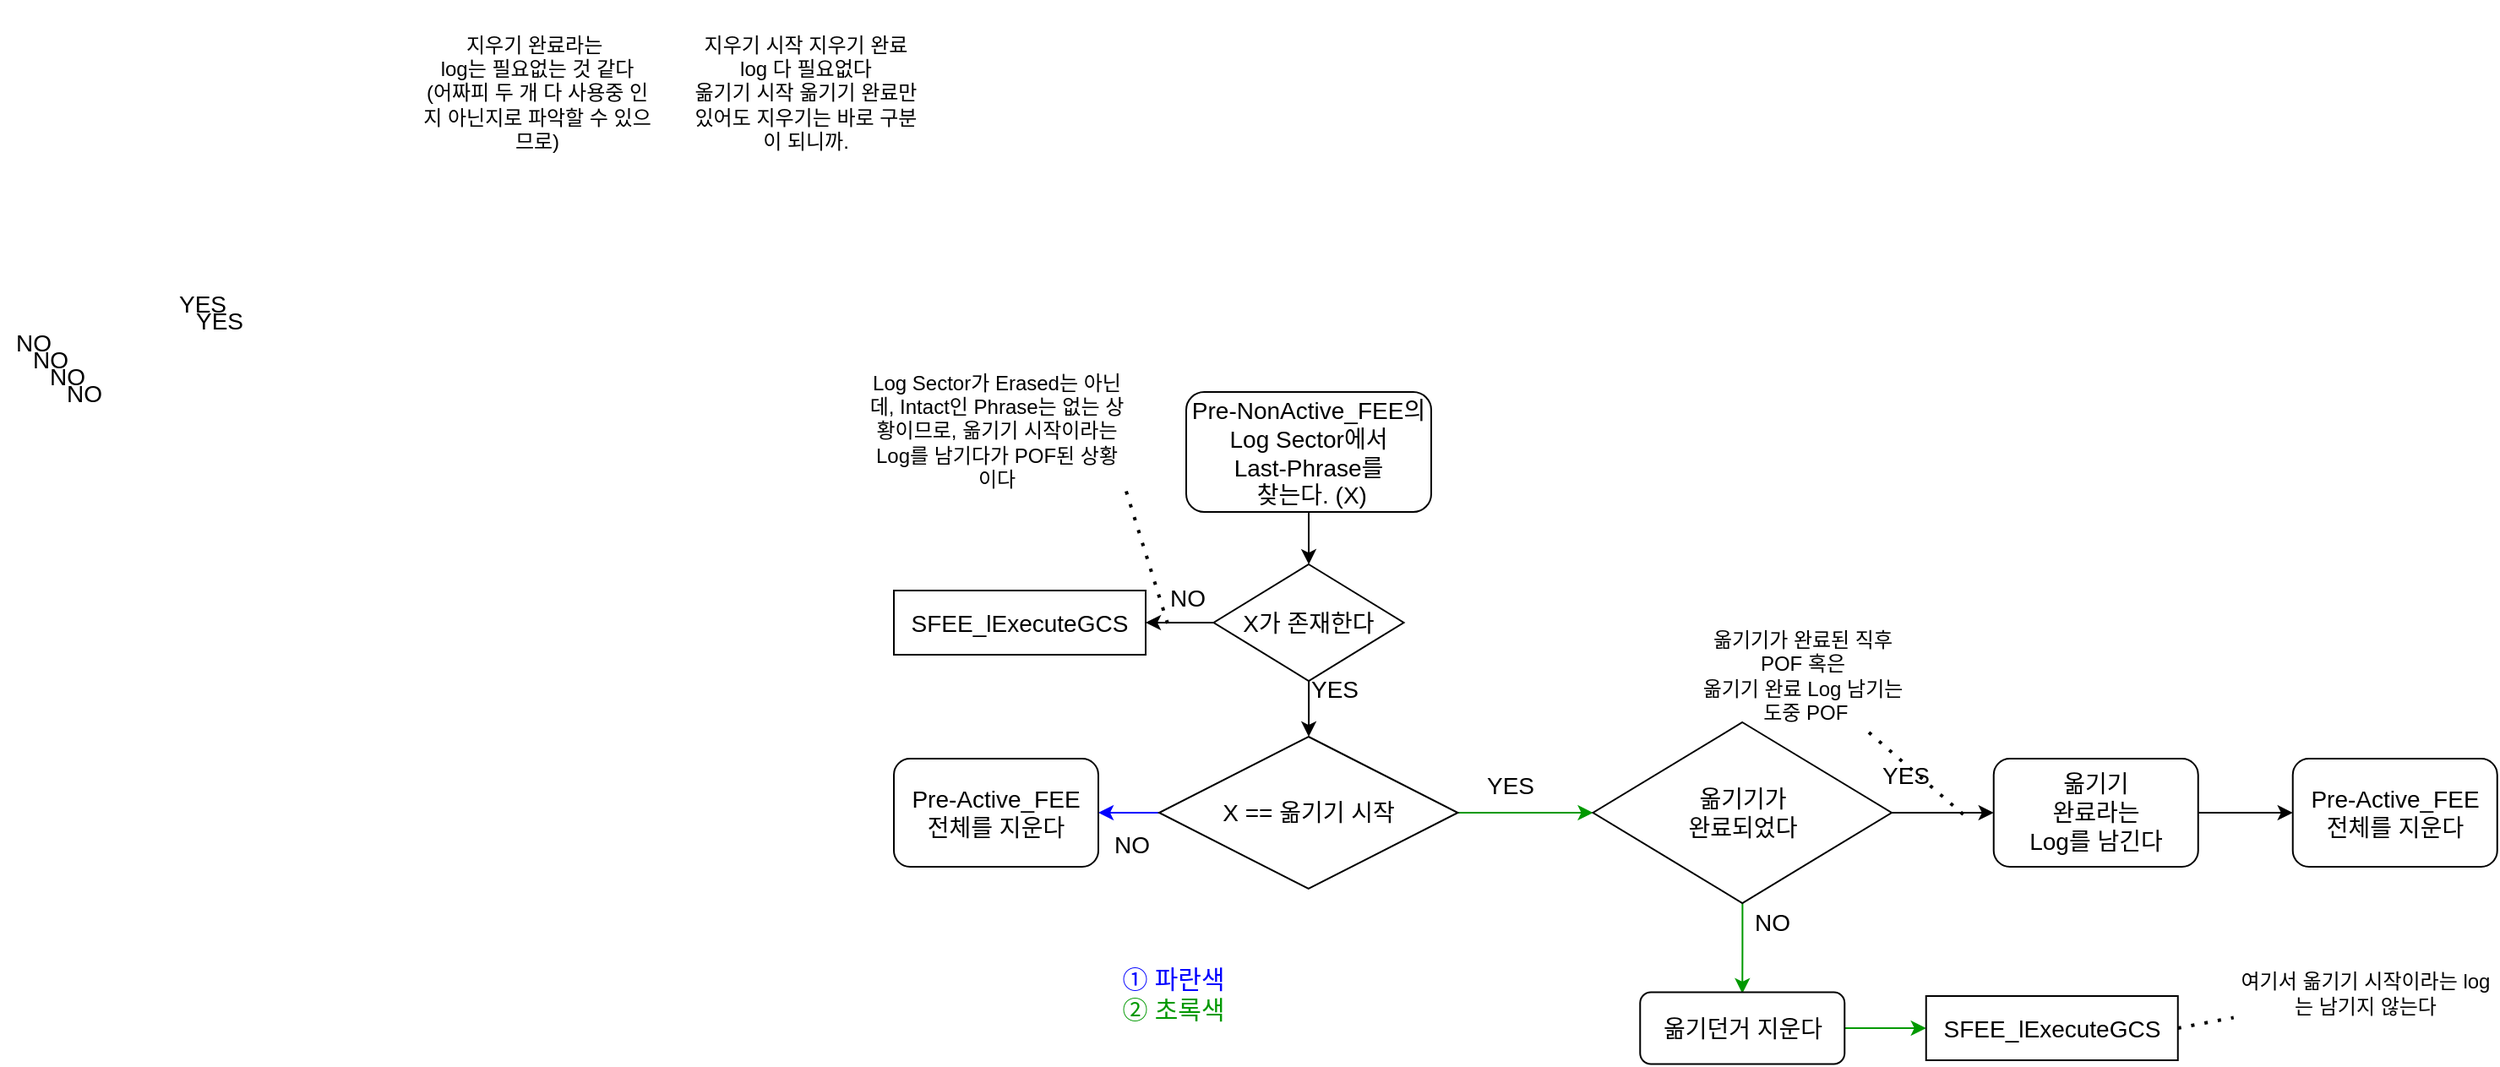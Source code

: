 <mxfile version="13.8.0" type="github"><diagram id="krrqjBzlSrUryOW8FQuu" name="Page-1"><mxGraphModel dx="1822" dy="1146" grid="0" gridSize="10" guides="1" tooltips="1" connect="1" arrows="1" fold="1" page="0" pageScale="1" pageWidth="827" pageHeight="1169" math="0" shadow="0"><root><mxCell id="0"/><mxCell id="1" parent="0"/><mxCell id="M0pf_6t280WCcvNQILaF-3" value="" style="edgeStyle=orthogonalEdgeStyle;rounded=0;orthogonalLoop=1;jettySize=auto;html=1;" parent="1" source="M0pf_6t280WCcvNQILaF-1" target="M0pf_6t280WCcvNQILaF-2" edge="1"><mxGeometry relative="1" as="geometry"/></mxCell><mxCell id="M0pf_6t280WCcvNQILaF-1" value="&lt;font style=&quot;font-size: 14px&quot;&gt;Pre-NonActive_FEE의 Log Sector에서 &lt;br&gt;Last-Phrase를&lt;br&gt;&amp;nbsp;찾는다. (X)&lt;/font&gt;" style="rounded=1;whiteSpace=wrap;html=1;" parent="1" vertex="1"><mxGeometry x="302" y="92" width="145" height="71" as="geometry"/></mxCell><mxCell id="EcoVSml5uWuhjAhN6Zq2-1" value="" style="edgeStyle=orthogonalEdgeStyle;rounded=0;orthogonalLoop=1;jettySize=auto;html=1;" parent="1" source="M0pf_6t280WCcvNQILaF-2" target="M0pf_6t280WCcvNQILaF-4" edge="1"><mxGeometry relative="1" as="geometry"/></mxCell><mxCell id="EcoVSml5uWuhjAhN6Zq2-4" value="" style="edgeStyle=orthogonalEdgeStyle;rounded=0;orthogonalLoop=1;jettySize=auto;html=1;" parent="1" source="M0pf_6t280WCcvNQILaF-2" edge="1"><mxGeometry relative="1" as="geometry"><mxPoint x="374.5" y="296.003" as="targetPoint"/></mxGeometry></mxCell><mxCell id="M0pf_6t280WCcvNQILaF-2" value="&lt;font style=&quot;font-size: 14px&quot;&gt;X가 존재한다&lt;/font&gt;" style="rhombus;whiteSpace=wrap;html=1;" parent="1" vertex="1"><mxGeometry x="318.25" y="194" width="112.5" height="69" as="geometry"/></mxCell><mxCell id="M0pf_6t280WCcvNQILaF-4" value="&lt;font style=&quot;font-size: 14px&quot;&gt;SFEE_lExecuteGCS&lt;/font&gt;" style="rounded=0;whiteSpace=wrap;html=1;" parent="1" vertex="1"><mxGeometry x="129" y="209.5" width="149" height="38" as="geometry"/></mxCell><mxCell id="EcoVSml5uWuhjAhN6Zq2-2" value="&lt;font style=&quot;font-size: 14px&quot;&gt;NO&lt;/font&gt;" style="text;html=1;strokeColor=none;fillColor=none;align=center;verticalAlign=middle;whiteSpace=wrap;rounded=0;" parent="1" vertex="1"><mxGeometry x="283" y="204" width="40" height="20" as="geometry"/></mxCell><mxCell id="EcoVSml5uWuhjAhN6Zq2-18" value="" style="edgeStyle=orthogonalEdgeStyle;rounded=0;orthogonalLoop=1;jettySize=auto;html=1;strokeColor=#009900;" parent="1" source="EcoVSml5uWuhjAhN6Zq2-5" target="EcoVSml5uWuhjAhN6Zq2-17" edge="1"><mxGeometry relative="1" as="geometry"/></mxCell><mxCell id="typniPjxri6WZrJA0noR-38" value="" style="edgeStyle=orthogonalEdgeStyle;rounded=0;orthogonalLoop=1;jettySize=auto;html=1;strokeColor=#0000FF;" edge="1" parent="1" source="EcoVSml5uWuhjAhN6Zq2-5" target="typniPjxri6WZrJA0noR-37"><mxGeometry relative="1" as="geometry"/></mxCell><mxCell id="EcoVSml5uWuhjAhN6Zq2-5" value="&lt;font style=&quot;font-size: 14px&quot;&gt;X == 옮기기 시작&lt;/font&gt;" style="rhombus;whiteSpace=wrap;html=1;" parent="1" vertex="1"><mxGeometry x="286" y="296" width="176.75" height="90" as="geometry"/></mxCell><mxCell id="EcoVSml5uWuhjAhN6Zq2-7" value="&lt;font style=&quot;font-size: 14px&quot;&gt;NO&lt;/font&gt;" style="text;html=1;strokeColor=none;fillColor=none;align=center;verticalAlign=middle;whiteSpace=wrap;rounded=0;" parent="1" vertex="1"><mxGeometry x="-400" y="53" width="40" height="20" as="geometry"/></mxCell><mxCell id="EcoVSml5uWuhjAhN6Zq2-11" value="" style="endArrow=none;dashed=1;html=1;dashPattern=1 3;strokeWidth=2;" parent="1" edge="1"><mxGeometry width="50" height="50" relative="1" as="geometry"><mxPoint x="291" y="229" as="sourcePoint"/><mxPoint x="265" y="146" as="targetPoint"/></mxGeometry></mxCell><mxCell id="EcoVSml5uWuhjAhN6Zq2-12" value="Log Sector가 Erased는 아닌데, Intact인 Phrase는 없는 상황이므로, 옮기기 시작이라는 Log를 남기다가 POF된 상황이다" style="text;html=1;strokeColor=none;fillColor=none;align=center;verticalAlign=middle;whiteSpace=wrap;rounded=0;" parent="1" vertex="1"><mxGeometry x="112" y="83" width="156" height="63" as="geometry"/></mxCell><mxCell id="EcoVSml5uWuhjAhN6Zq2-13" value="&lt;span style=&quot;font-size: 14px&quot;&gt;YES&lt;/span&gt;" style="text;html=1;strokeColor=none;fillColor=none;align=center;verticalAlign=middle;whiteSpace=wrap;rounded=0;" parent="1" vertex="1"><mxGeometry x="-300" y="30" width="40" height="20" as="geometry"/></mxCell><mxCell id="EcoVSml5uWuhjAhN6Zq2-15" value="&lt;span style=&quot;font-size: 14px&quot;&gt;YES&lt;/span&gt;" style="text;html=1;strokeColor=none;fillColor=none;align=center;verticalAlign=middle;whiteSpace=wrap;rounded=0;" parent="1" vertex="1"><mxGeometry x="473.87" y="315" width="40" height="20" as="geometry"/></mxCell><mxCell id="EcoVSml5uWuhjAhN6Zq2-16" value="&lt;span style=&quot;font-size: 14px&quot;&gt;YES&lt;/span&gt;" style="text;html=1;strokeColor=none;fillColor=none;align=center;verticalAlign=middle;whiteSpace=wrap;rounded=0;" parent="1" vertex="1"><mxGeometry x="370" y="258" width="40" height="20" as="geometry"/></mxCell><mxCell id="EcoVSml5uWuhjAhN6Zq2-51" style="edgeStyle=orthogonalEdgeStyle;rounded=0;orthogonalLoop=1;jettySize=auto;html=1;strokeColor=#009900;" parent="1" source="EcoVSml5uWuhjAhN6Zq2-17" edge="1"><mxGeometry relative="1" as="geometry"><mxPoint x="631.125" y="448" as="targetPoint"/></mxGeometry></mxCell><mxCell id="EcoVSml5uWuhjAhN6Zq2-120" value="" style="edgeStyle=orthogonalEdgeStyle;rounded=0;orthogonalLoop=1;jettySize=auto;html=1;" parent="1" source="EcoVSml5uWuhjAhN6Zq2-17" target="EcoVSml5uWuhjAhN6Zq2-23" edge="1"><mxGeometry relative="1" as="geometry"/></mxCell><mxCell id="EcoVSml5uWuhjAhN6Zq2-17" value="&lt;span style=&quot;font-size: 14px&quot;&gt;옮기기가&lt;br&gt;완료되었다&lt;br&gt;&lt;/span&gt;" style="rhombus;whiteSpace=wrap;html=1;" parent="1" vertex="1"><mxGeometry x="542.75" y="287.5" width="176.75" height="107" as="geometry"/></mxCell><mxCell id="EcoVSml5uWuhjAhN6Zq2-22" value="&lt;span style=&quot;font-size: 14px&quot;&gt;YES&lt;/span&gt;" style="text;html=1;strokeColor=none;fillColor=none;align=center;verticalAlign=middle;whiteSpace=wrap;rounded=0;" parent="1" vertex="1"><mxGeometry x="707.87" y="309" width="40" height="20" as="geometry"/></mxCell><mxCell id="EcoVSml5uWuhjAhN6Zq2-121" value="" style="edgeStyle=orthogonalEdgeStyle;rounded=0;orthogonalLoop=1;jettySize=auto;html=1;" parent="1" source="EcoVSml5uWuhjAhN6Zq2-23" target="EcoVSml5uWuhjAhN6Zq2-118" edge="1"><mxGeometry relative="1" as="geometry"/></mxCell><mxCell id="EcoVSml5uWuhjAhN6Zq2-23" value="&lt;span style=&quot;font-size: 14px&quot;&gt;옮기기&lt;br&gt;완료라는&lt;br&gt;Log를 남긴다&lt;br&gt;&lt;/span&gt;" style="rounded=1;whiteSpace=wrap;html=1;" parent="1" vertex="1"><mxGeometry x="779.87" y="309" width="121" height="64" as="geometry"/></mxCell><mxCell id="EcoVSml5uWuhjAhN6Zq2-43" value="옮기기가 완료된 직후&lt;br&gt;POF 혹은&lt;br&gt;옮기기 완료 Log 남기는&lt;br&gt;&amp;nbsp;도중 POF" style="text;html=1;strokeColor=none;fillColor=none;align=center;verticalAlign=middle;whiteSpace=wrap;rounded=0;" parent="1" vertex="1"><mxGeometry x="588.87" y="228" width="156" height="63" as="geometry"/></mxCell><mxCell id="EcoVSml5uWuhjAhN6Zq2-46" value="&lt;font style=&quot;font-size: 14px&quot;&gt;NO&lt;/font&gt;" style="text;html=1;strokeColor=none;fillColor=none;align=center;verticalAlign=middle;whiteSpace=wrap;rounded=0;" parent="1" vertex="1"><mxGeometry x="250" y="350" width="40" height="20" as="geometry"/></mxCell><mxCell id="EcoVSml5uWuhjAhN6Zq2-47" value="&lt;font style=&quot;font-size: 14px&quot;&gt;NO&lt;/font&gt;" style="text;html=1;strokeColor=none;fillColor=none;align=center;verticalAlign=middle;whiteSpace=wrap;rounded=0;" parent="1" vertex="1"><mxGeometry x="628.87" y="396" width="40" height="20" as="geometry"/></mxCell><mxCell id="EcoVSml5uWuhjAhN6Zq2-113" value="지우기 완료라는&amp;nbsp;&lt;br&gt;log는 필요없는 것 같다&lt;br&gt;(어짜피 두 개 다 사용중 인지 아닌지로 파악할 수 있으므로)" style="text;html=1;strokeColor=none;fillColor=none;align=center;verticalAlign=middle;whiteSpace=wrap;rounded=0;" parent="1" vertex="1"><mxGeometry x="-151.62" y="-140" width="140" height="110" as="geometry"/></mxCell><mxCell id="EcoVSml5uWuhjAhN6Zq2-114" value="" style="endArrow=none;dashed=1;html=1;dashPattern=1 3;strokeWidth=2;exitX=1;exitY=0.5;exitDx=0;exitDy=0;" parent="1" edge="1" target="EcoVSml5uWuhjAhN6Zq2-115" source="typniPjxri6WZrJA0noR-4"><mxGeometry width="50" height="50" relative="1" as="geometry"><mxPoint x="896.87" y="564" as="sourcePoint"/><mxPoint x="946.87" y="514" as="targetPoint"/></mxGeometry></mxCell><mxCell id="EcoVSml5uWuhjAhN6Zq2-115" value="여기서 옮기기 시작이라는 log는 남기지 않는다" style="text;html=1;strokeColor=none;fillColor=none;align=center;verticalAlign=middle;whiteSpace=wrap;rounded=0;" parent="1" vertex="1"><mxGeometry x="921.87" y="416" width="156" height="63" as="geometry"/></mxCell><mxCell id="EcoVSml5uWuhjAhN6Zq2-117" value="지우기 시작 지우기 완료 log 다 필요없다&lt;br&gt;옮기기 시작 옮기기 완료만 있어도 지우기는 바로 구분이 되니까." style="text;html=1;strokeColor=none;fillColor=none;align=center;verticalAlign=middle;whiteSpace=wrap;rounded=0;" parent="1" vertex="1"><mxGeometry x="6.75" y="-140" width="140" height="110" as="geometry"/></mxCell><mxCell id="EcoVSml5uWuhjAhN6Zq2-118" value="&lt;span style=&quot;font-size: 14px&quot;&gt;Pre-Active_FEE&lt;br&gt;전체를 지운다&lt;br&gt;&lt;/span&gt;" style="rounded=1;whiteSpace=wrap;html=1;" parent="1" vertex="1"><mxGeometry x="956.87" y="309" width="121" height="64" as="geometry"/></mxCell><mxCell id="EcoVSml5uWuhjAhN6Zq2-119" value="" style="endArrow=none;dashed=1;html=1;dashPattern=1 3;strokeWidth=2;" parent="1" target="EcoVSml5uWuhjAhN6Zq2-43" edge="1"><mxGeometry width="50" height="50" relative="1" as="geometry"><mxPoint x="761.87" y="342" as="sourcePoint"/><mxPoint x="761.87" y="247" as="targetPoint"/></mxGeometry></mxCell><mxCell id="typniPjxri6WZrJA0noR-5" value="" style="edgeStyle=orthogonalEdgeStyle;rounded=0;orthogonalLoop=1;jettySize=auto;html=1;strokeColor=#009900;" edge="1" parent="1" source="typniPjxri6WZrJA0noR-3" target="typniPjxri6WZrJA0noR-4"><mxGeometry relative="1" as="geometry"/></mxCell><mxCell id="typniPjxri6WZrJA0noR-3" value="&lt;span style=&quot;font-size: 14px&quot;&gt;옮기던거 지운다&lt;br&gt;&lt;/span&gt;" style="rounded=1;whiteSpace=wrap;html=1;" vertex="1" parent="1"><mxGeometry x="570.63" y="447.25" width="121" height="42.5" as="geometry"/></mxCell><mxCell id="typniPjxri6WZrJA0noR-4" value="&lt;font style=&quot;font-size: 14px&quot;&gt;SFEE_lExecuteGCS&lt;/font&gt;" style="rounded=0;whiteSpace=wrap;html=1;" vertex="1" parent="1"><mxGeometry x="739.87" y="449.5" width="149" height="38" as="geometry"/></mxCell><mxCell id="typniPjxri6WZrJA0noR-26" value="&lt;span style=&quot;font-size: 14px&quot;&gt;YES&lt;/span&gt;" style="text;html=1;strokeColor=none;fillColor=none;align=center;verticalAlign=middle;whiteSpace=wrap;rounded=0;" vertex="1" parent="1"><mxGeometry x="-290" y="40" width="40" height="20" as="geometry"/></mxCell><mxCell id="typniPjxri6WZrJA0noR-29" value="&lt;font style=&quot;font-size: 14px&quot;&gt;NO&lt;/font&gt;" style="text;html=1;strokeColor=none;fillColor=none;align=center;verticalAlign=middle;whiteSpace=wrap;rounded=0;" vertex="1" parent="1"><mxGeometry x="-390" y="63" width="40" height="20" as="geometry"/></mxCell><mxCell id="typniPjxri6WZrJA0noR-30" value="&lt;font style=&quot;font-size: 14px&quot;&gt;NO&lt;/font&gt;" style="text;html=1;strokeColor=none;fillColor=none;align=center;verticalAlign=middle;whiteSpace=wrap;rounded=0;" vertex="1" parent="1"><mxGeometry x="-380" y="73" width="40" height="20" as="geometry"/></mxCell><mxCell id="typniPjxri6WZrJA0noR-31" value="&lt;font style=&quot;font-size: 14px&quot;&gt;NO&lt;/font&gt;" style="text;html=1;strokeColor=none;fillColor=none;align=center;verticalAlign=middle;whiteSpace=wrap;rounded=0;" vertex="1" parent="1"><mxGeometry x="-370" y="83" width="40" height="20" as="geometry"/></mxCell><mxCell id="typniPjxri6WZrJA0noR-37" value="&lt;span style=&quot;font-size: 14px&quot;&gt;Pre-Active_FEE&lt;br&gt;전체를 지운다&lt;br&gt;&lt;/span&gt;" style="rounded=1;whiteSpace=wrap;html=1;" vertex="1" parent="1"><mxGeometry x="129" y="309" width="121" height="64" as="geometry"/></mxCell><mxCell id="typniPjxri6WZrJA0noR-40" value="&lt;font style=&quot;font-size: 15px&quot;&gt;&lt;font color=&quot;#0000ff&quot; style=&quot;font-size: 15px&quot;&gt;① 파란색&lt;/font&gt;&lt;br&gt;&lt;font color=&quot;#009900&quot; style=&quot;font-size: 15px&quot;&gt;② 초록색&lt;/font&gt;&lt;/font&gt;" style="text;html=1;strokeColor=none;fillColor=none;align=center;verticalAlign=middle;whiteSpace=wrap;rounded=0;" vertex="1" parent="1"><mxGeometry x="237" y="407.75" width="115" height="79.75" as="geometry"/></mxCell></root></mxGraphModel></diagram></mxfile>